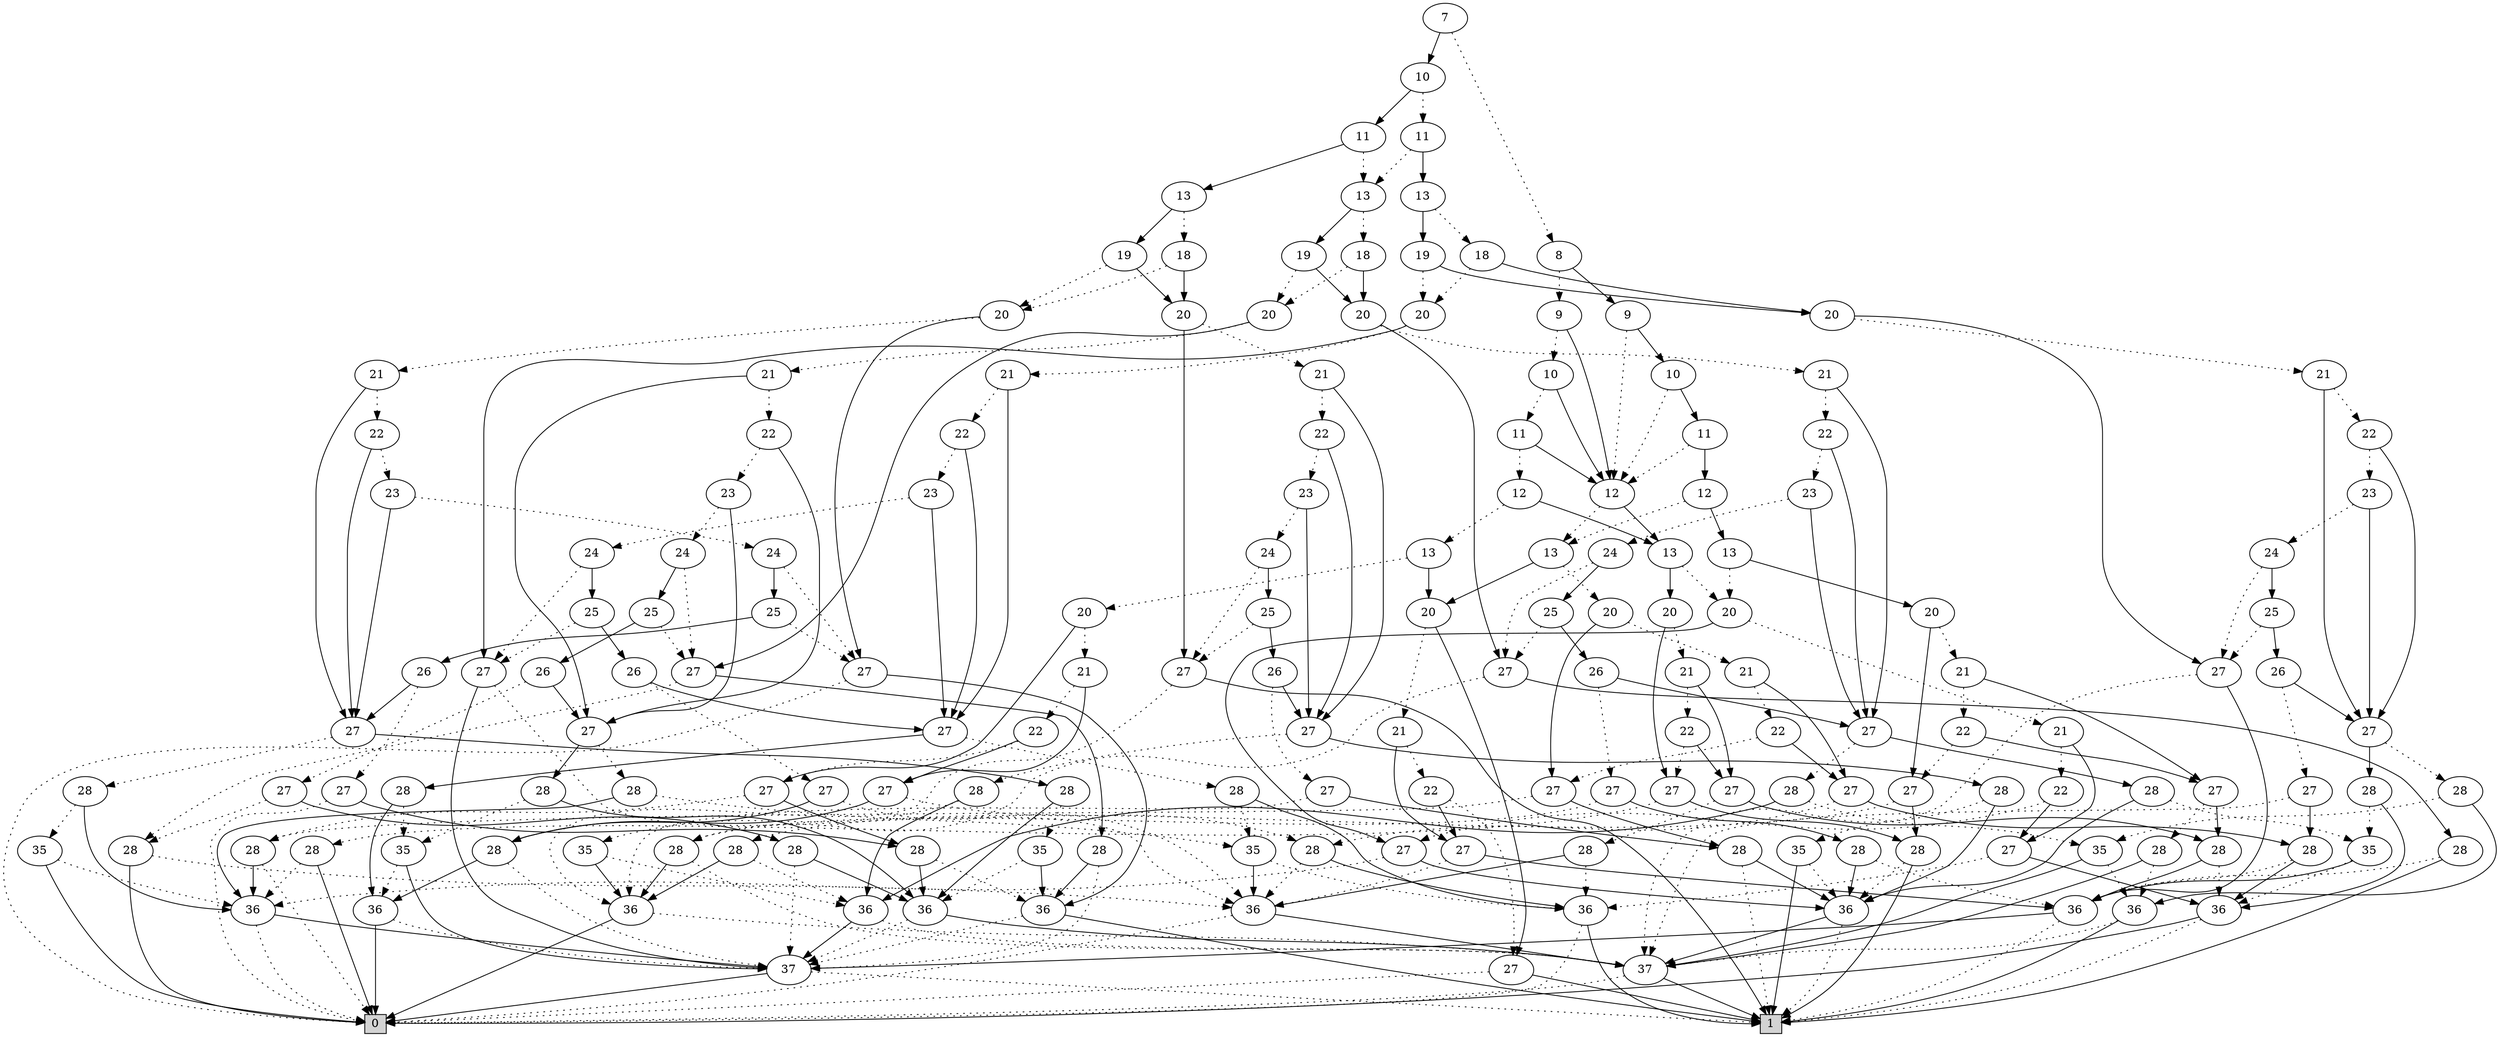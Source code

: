 digraph G {
0 [shape=box, label="0", style=filled, shape=box, height=0.3, width=0.3];
1 [shape=box, label="1", style=filled, shape=box, height=0.3, width=0.3];
28866 [label="7"];
28866 -> 28795 [style=dotted];
28866 -> 28865 [style=filled];
28795 [label="8"];
28795 -> 28784 [style=dotted];
28795 -> 28794 [style=filled];
28784 [label="9"];
28784 -> 28783 [style=dotted];
28784 -> 28781 [style=filled];
28783 [label="10"];
28783 -> 28782 [style=dotted];
28783 -> 28781 [style=filled];
28782 [label="11"];
28782 -> 28774 [style=dotted];
28782 -> 28781 [style=filled];
28774 [label="12"];
28774 -> 28762 [style=dotted];
28774 -> 28773 [style=filled];
28762 [label="13"];
28762 -> 28757 [style=dotted];
28762 -> 28761 [style=filled];
28757 [label="20"];
28757 -> 28756 [style=dotted];
28757 -> 28753 [style=filled];
28756 [label="21"];
28756 -> 28755 [style=dotted];
28756 -> 28754 [style=filled];
28755 [label="22"];
28755 -> 28753 [style=dotted];
28755 -> 28754 [style=filled];
28753 [label="27"];
28753 -> 14693 [style=dotted];
28753 -> 16319 [style=filled];
14693 [label="28"];
14693 -> 0 [style=dotted];
14693 -> 7104 [style=filled];
7104 [label="36"];
7104 -> 0 [style=dotted];
7104 -> 77 [style=filled];
77 [label="37"];
77 -> 1 [style=dotted];
77 -> 0 [style=filled];
16319 [label="28"];
16319 -> 8279 [style=dotted];
16319 -> 8288 [style=filled];
8279 [label="36"];
8279 -> 77 [style=dotted];
8279 -> 1 [style=filled];
8288 [label="36"];
8288 -> 77 [style=dotted];
8288 -> 76 [style=filled];
76 [label="37"];
76 -> 0 [style=dotted];
76 -> 1 [style=filled];
28754 [label="27"];
28754 -> 14819 [style=dotted];
28754 -> 14730 [style=filled];
14819 [label="28"];
14819 -> 1317 [style=dotted];
14819 -> 74 [style=filled];
1317 [label="36"];
1317 -> 0 [style=dotted];
1317 -> 76 [style=filled];
74 [label="36"];
74 -> 0 [style=dotted];
74 -> 1 [style=filled];
14730 [label="28"];
14730 -> 77 [style=dotted];
14730 -> 1256 [style=filled];
1256 [label="36"];
1256 -> 77 [style=dotted];
1256 -> 0 [style=filled];
28761 [label="20"];
28761 -> 28760 [style=dotted];
28761 -> 56 [style=filled];
28760 [label="21"];
28760 -> 28759 [style=dotted];
28760 -> 28758 [style=filled];
28759 [label="22"];
28759 -> 56 [style=dotted];
28759 -> 28758 [style=filled];
56 [label="27"];
56 -> 0 [style=dotted];
56 -> 1 [style=filled];
28758 [label="27"];
28758 -> 1317 [style=dotted];
28758 -> 1340 [style=filled];
1340 [label="36"];
1340 -> 1 [style=dotted];
1340 -> 77 [style=filled];
28773 [label="13"];
28773 -> 28767 [style=dotted];
28773 -> 28772 [style=filled];
28767 [label="20"];
28767 -> 28766 [style=dotted];
28767 -> 28763 [style=filled];
28766 [label="21"];
28766 -> 28765 [style=dotted];
28766 -> 28764 [style=filled];
28765 [label="22"];
28765 -> 28763 [style=dotted];
28765 -> 28764 [style=filled];
28763 [label="27"];
28763 -> 7104 [style=dotted];
28763 -> 7324 [style=filled];
7324 [label="36"];
7324 -> 1 [style=dotted];
7324 -> 76 [style=filled];
28764 [label="27"];
28764 -> 74 [style=dotted];
28764 -> 75 [style=filled];
75 [label="36"];
75 -> 1 [style=dotted];
75 -> 0 [style=filled];
28772 [label="20"];
28772 -> 28771 [style=dotted];
28772 -> 28768 [style=filled];
28771 [label="21"];
28771 -> 28770 [style=dotted];
28771 -> 28769 [style=filled];
28770 [label="22"];
28770 -> 28768 [style=dotted];
28770 -> 28769 [style=filled];
28768 [label="27"];
28768 -> 14780 [style=dotted];
28768 -> 15411 [style=filled];
14780 [label="28"];
14780 -> 7104 [style=dotted];
14780 -> 0 [style=filled];
15411 [label="28"];
15411 -> 7324 [style=dotted];
15411 -> 1 [style=filled];
28769 [label="27"];
28769 -> 18243 [style=dotted];
28769 -> 18782 [style=filled];
18243 [label="28"];
18243 -> 74 [style=dotted];
18243 -> 1317 [style=filled];
18782 [label="28"];
18782 -> 75 [style=dotted];
18782 -> 1340 [style=filled];
28781 [label="12"];
28781 -> 28780 [style=dotted];
28781 -> 28773 [style=filled];
28780 [label="13"];
28780 -> 28779 [style=dotted];
28780 -> 28761 [style=filled];
28779 [label="20"];
28779 -> 28778 [style=dotted];
28779 -> 28775 [style=filled];
28778 [label="21"];
28778 -> 28777 [style=dotted];
28778 -> 28776 [style=filled];
28777 [label="22"];
28777 -> 28775 [style=dotted];
28777 -> 28776 [style=filled];
28775 [label="27"];
28775 -> 14693 [style=dotted];
28775 -> 14703 [style=filled];
14703 [label="28"];
14703 -> 1 [style=dotted];
14703 -> 7324 [style=filled];
28776 [label="27"];
28776 -> 14819 [style=dotted];
28776 -> 15450 [style=filled];
15450 [label="28"];
15450 -> 1340 [style=dotted];
15450 -> 75 [style=filled];
28794 [label="9"];
28794 -> 28781 [style=dotted];
28794 -> 28793 [style=filled];
28793 [label="10"];
28793 -> 28781 [style=dotted];
28793 -> 28792 [style=filled];
28792 [label="11"];
28792 -> 28781 [style=dotted];
28792 -> 28791 [style=filled];
28791 [label="12"];
28791 -> 28780 [style=dotted];
28791 -> 28790 [style=filled];
28790 [label="13"];
28790 -> 28767 [style=dotted];
28790 -> 28789 [style=filled];
28789 [label="20"];
28789 -> 28788 [style=dotted];
28789 -> 28785 [style=filled];
28788 [label="21"];
28788 -> 28787 [style=dotted];
28788 -> 28786 [style=filled];
28787 [label="22"];
28787 -> 28785 [style=dotted];
28787 -> 28786 [style=filled];
28785 [label="27"];
28785 -> 23785 [style=dotted];
28785 -> 15411 [style=filled];
23785 [label="28"];
23785 -> 8292 [style=dotted];
23785 -> 8274 [style=filled];
8292 [label="36"];
8292 -> 76 [style=dotted];
8292 -> 77 [style=filled];
8274 [label="36"];
8274 -> 76 [style=dotted];
8274 -> 0 [style=filled];
28786 [label="27"];
28786 -> 25509 [style=dotted];
28786 -> 18782 [style=filled];
25509 [label="28"];
25509 -> 1258 [style=dotted];
25509 -> 76 [style=filled];
1258 [label="36"];
1258 -> 76 [style=dotted];
1258 -> 1 [style=filled];
28865 [label="10"];
28865 -> 28842 [style=dotted];
28865 -> 28864 [style=filled];
28842 [label="11"];
28842 -> 28820 [style=dotted];
28842 -> 28841 [style=filled];
28820 [label="13"];
28820 -> 28818 [style=dotted];
28820 -> 28819 [style=filled];
28818 [label="18"];
28818 -> 28806 [style=dotted];
28818 -> 28817 [style=filled];
28806 [label="20"];
28806 -> 28805 [style=dotted];
28806 -> 28796 [style=filled];
28805 [label="21"];
28805 -> 28804 [style=dotted];
28805 -> 28799 [style=filled];
28804 [label="22"];
28804 -> 28803 [style=dotted];
28804 -> 28799 [style=filled];
28803 [label="23"];
28803 -> 28802 [style=dotted];
28803 -> 28799 [style=filled];
28802 [label="24"];
28802 -> 28796 [style=dotted];
28802 -> 28801 [style=filled];
28796 [label="27"];
28796 -> 13467 [style=dotted];
28796 -> 14537 [style=filled];
13467 [label="28"];
13467 -> 1317 [style=dotted];
13467 -> 0 [style=filled];
14537 [label="28"];
14537 -> 77 [style=dotted];
14537 -> 8279 [style=filled];
28801 [label="25"];
28801 -> 28796 [style=dotted];
28801 -> 28800 [style=filled];
28800 [label="26"];
28800 -> 28798 [style=dotted];
28800 -> 28799 [style=filled];
28798 [label="27"];
28798 -> 13467 [style=dotted];
28798 -> 28797 [style=filled];
28797 [label="28"];
28797 -> 77 [style=dotted];
28797 -> 8288 [style=filled];
28799 [label="27"];
28799 -> 27564 [style=dotted];
28799 -> 27881 [style=filled];
27564 [label="28"];
27564 -> 18729 [style=dotted];
27564 -> 7104 [style=filled];
18729 [label="35"];
18729 -> 74 [style=dotted];
18729 -> 1317 [style=filled];
27881 [label="28"];
27881 -> 19954 [style=dotted];
27881 -> 8288 [style=filled];
19954 [label="35"];
19954 -> 1256 [style=dotted];
19954 -> 77 [style=filled];
28817 [label="20"];
28817 -> 28816 [style=dotted];
28817 -> 28807 [style=filled];
28816 [label="21"];
28816 -> 28815 [style=dotted];
28816 -> 28810 [style=filled];
28815 [label="22"];
28815 -> 28814 [style=dotted];
28815 -> 28810 [style=filled];
28814 [label="23"];
28814 -> 28813 [style=dotted];
28814 -> 28810 [style=filled];
28813 [label="24"];
28813 -> 28807 [style=dotted];
28813 -> 28812 [style=filled];
28807 [label="27"];
28807 -> 14330 [style=dotted];
28807 -> 13048 [style=filled];
14330 [label="28"];
14330 -> 76 [style=dotted];
14330 -> 8274 [style=filled];
13048 [label="28"];
13048 -> 1340 [style=dotted];
13048 -> 1 [style=filled];
28812 [label="25"];
28812 -> 28807 [style=dotted];
28812 -> 28811 [style=filled];
28811 [label="26"];
28811 -> 28809 [style=dotted];
28811 -> 28810 [style=filled];
28809 [label="27"];
28809 -> 14330 [style=dotted];
28809 -> 28808 [style=filled];
28808 [label="28"];
28808 -> 1340 [style=dotted];
28808 -> 7324 [style=filled];
28810 [label="27"];
28810 -> 27742 [style=dotted];
28810 -> 27620 [style=filled];
27742 [label="28"];
27742 -> 19623 [style=dotted];
27742 -> 8292 [style=filled];
19623 [label="35"];
19623 -> 1258 [style=dotted];
19623 -> 76 [style=filled];
27620 [label="28"];
27620 -> 19268 [style=dotted];
27620 -> 7324 [style=filled];
19268 [label="35"];
19268 -> 75 [style=dotted];
19268 -> 1340 [style=filled];
28819 [label="19"];
28819 -> 28806 [style=dotted];
28819 -> 28817 [style=filled];
28841 [label="13"];
28841 -> 28839 [style=dotted];
28841 -> 28840 [style=filled];
28839 [label="18"];
28839 -> 28829 [style=dotted];
28839 -> 28838 [style=filled];
28829 [label="20"];
28829 -> 28828 [style=dotted];
28829 -> 25272 [style=filled];
28828 [label="21"];
28828 -> 28827 [style=dotted];
28828 -> 28822 [style=filled];
28827 [label="22"];
28827 -> 28826 [style=dotted];
28827 -> 28822 [style=filled];
28826 [label="23"];
28826 -> 28825 [style=dotted];
28826 -> 28822 [style=filled];
28825 [label="24"];
28825 -> 25272 [style=dotted];
28825 -> 28824 [style=filled];
25272 [label="27"];
25272 -> 1317 [style=dotted];
25272 -> 77 [style=filled];
28824 [label="25"];
28824 -> 25272 [style=dotted];
28824 -> 28823 [style=filled];
28823 [label="26"];
28823 -> 28821 [style=dotted];
28823 -> 28822 [style=filled];
28821 [label="27"];
28821 -> 1317 [style=dotted];
28821 -> 14730 [style=filled];
28822 [label="27"];
28822 -> 18731 [style=dotted];
28822 -> 21779 [style=filled];
18731 [label="28"];
18731 -> 18729 [style=dotted];
18731 -> 74 [style=filled];
21779 [label="28"];
21779 -> 19954 [style=dotted];
21779 -> 1256 [style=filled];
28838 [label="20"];
28838 -> 28837 [style=dotted];
28838 -> 26526 [style=filled];
28837 [label="21"];
28837 -> 28836 [style=dotted];
28837 -> 28831 [style=filled];
28836 [label="22"];
28836 -> 28835 [style=dotted];
28836 -> 28831 [style=filled];
28835 [label="23"];
28835 -> 28834 [style=dotted];
28835 -> 28831 [style=filled];
28834 [label="24"];
28834 -> 26526 [style=dotted];
28834 -> 28833 [style=filled];
26526 [label="27"];
26526 -> 76 [style=dotted];
26526 -> 1340 [style=filled];
28833 [label="25"];
28833 -> 26526 [style=dotted];
28833 -> 28832 [style=filled];
28832 [label="26"];
28832 -> 28830 [style=dotted];
28832 -> 28831 [style=filled];
28830 [label="27"];
28830 -> 76 [style=dotted];
28830 -> 15450 [style=filled];
28831 [label="27"];
28831 -> 21398 [style=dotted];
28831 -> 19270 [style=filled];
21398 [label="28"];
21398 -> 19623 [style=dotted];
21398 -> 1258 [style=filled];
19270 [label="28"];
19270 -> 19268 [style=dotted];
19270 -> 75 [style=filled];
28840 [label="19"];
28840 -> 28829 [style=dotted];
28840 -> 28838 [style=filled];
28864 [label="11"];
28864 -> 28820 [style=dotted];
28864 -> 28863 [style=filled];
28863 [label="13"];
28863 -> 28861 [style=dotted];
28863 -> 28862 [style=filled];
28861 [label="18"];
28861 -> 28851 [style=dotted];
28861 -> 28860 [style=filled];
28851 [label="20"];
28851 -> 28850 [style=dotted];
28851 -> 13358 [style=filled];
28850 [label="21"];
28850 -> 28849 [style=dotted];
28850 -> 28844 [style=filled];
28849 [label="22"];
28849 -> 28848 [style=dotted];
28849 -> 28844 [style=filled];
28848 [label="23"];
28848 -> 28847 [style=dotted];
28848 -> 28844 [style=filled];
28847 [label="24"];
28847 -> 13358 [style=dotted];
28847 -> 28846 [style=filled];
13358 [label="27"];
13358 -> 0 [style=dotted];
13358 -> 8279 [style=filled];
28846 [label="25"];
28846 -> 13358 [style=dotted];
28846 -> 28845 [style=filled];
28845 [label="26"];
28845 -> 28843 [style=dotted];
28845 -> 28844 [style=filled];
28843 [label="27"];
28843 -> 0 [style=dotted];
28843 -> 16319 [style=filled];
28844 [label="27"];
28844 -> 21463 [style=dotted];
28844 -> 21867 [style=filled];
21463 [label="28"];
21463 -> 18744 [style=dotted];
21463 -> 7104 [style=filled];
18744 [label="35"];
18744 -> 7104 [style=dotted];
18744 -> 0 [style=filled];
21867 [label="28"];
21867 -> 19959 [style=dotted];
21867 -> 8288 [style=filled];
19959 [label="35"];
19959 -> 8288 [style=dotted];
19959 -> 8279 [style=filled];
28860 [label="20"];
28860 -> 28859 [style=dotted];
28860 -> 17617 [style=filled];
28859 [label="21"];
28859 -> 28858 [style=dotted];
28859 -> 28853 [style=filled];
28858 [label="22"];
28858 -> 28857 [style=dotted];
28858 -> 28853 [style=filled];
28857 [label="23"];
28857 -> 28856 [style=dotted];
28857 -> 28853 [style=filled];
28856 [label="24"];
28856 -> 17617 [style=dotted];
28856 -> 28855 [style=filled];
17617 [label="27"];
17617 -> 8274 [style=dotted];
17617 -> 1 [style=filled];
28855 [label="25"];
28855 -> 17617 [style=dotted];
28855 -> 28854 [style=filled];
28854 [label="26"];
28854 -> 28852 [style=dotted];
28854 -> 28853 [style=filled];
28852 [label="27"];
28852 -> 8274 [style=dotted];
28852 -> 14703 [style=filled];
28853 [label="27"];
28853 -> 21486 [style=dotted];
28853 -> 21844 [style=filled];
21486 [label="28"];
21486 -> 19628 [style=dotted];
21486 -> 8292 [style=filled];
19628 [label="35"];
19628 -> 8292 [style=dotted];
19628 -> 8274 [style=filled];
21844 [label="28"];
21844 -> 19283 [style=dotted];
21844 -> 7324 [style=filled];
19283 [label="35"];
19283 -> 7324 [style=dotted];
19283 -> 1 [style=filled];
28862 [label="19"];
28862 -> 28851 [style=dotted];
28862 -> 28860 [style=filled];
}
